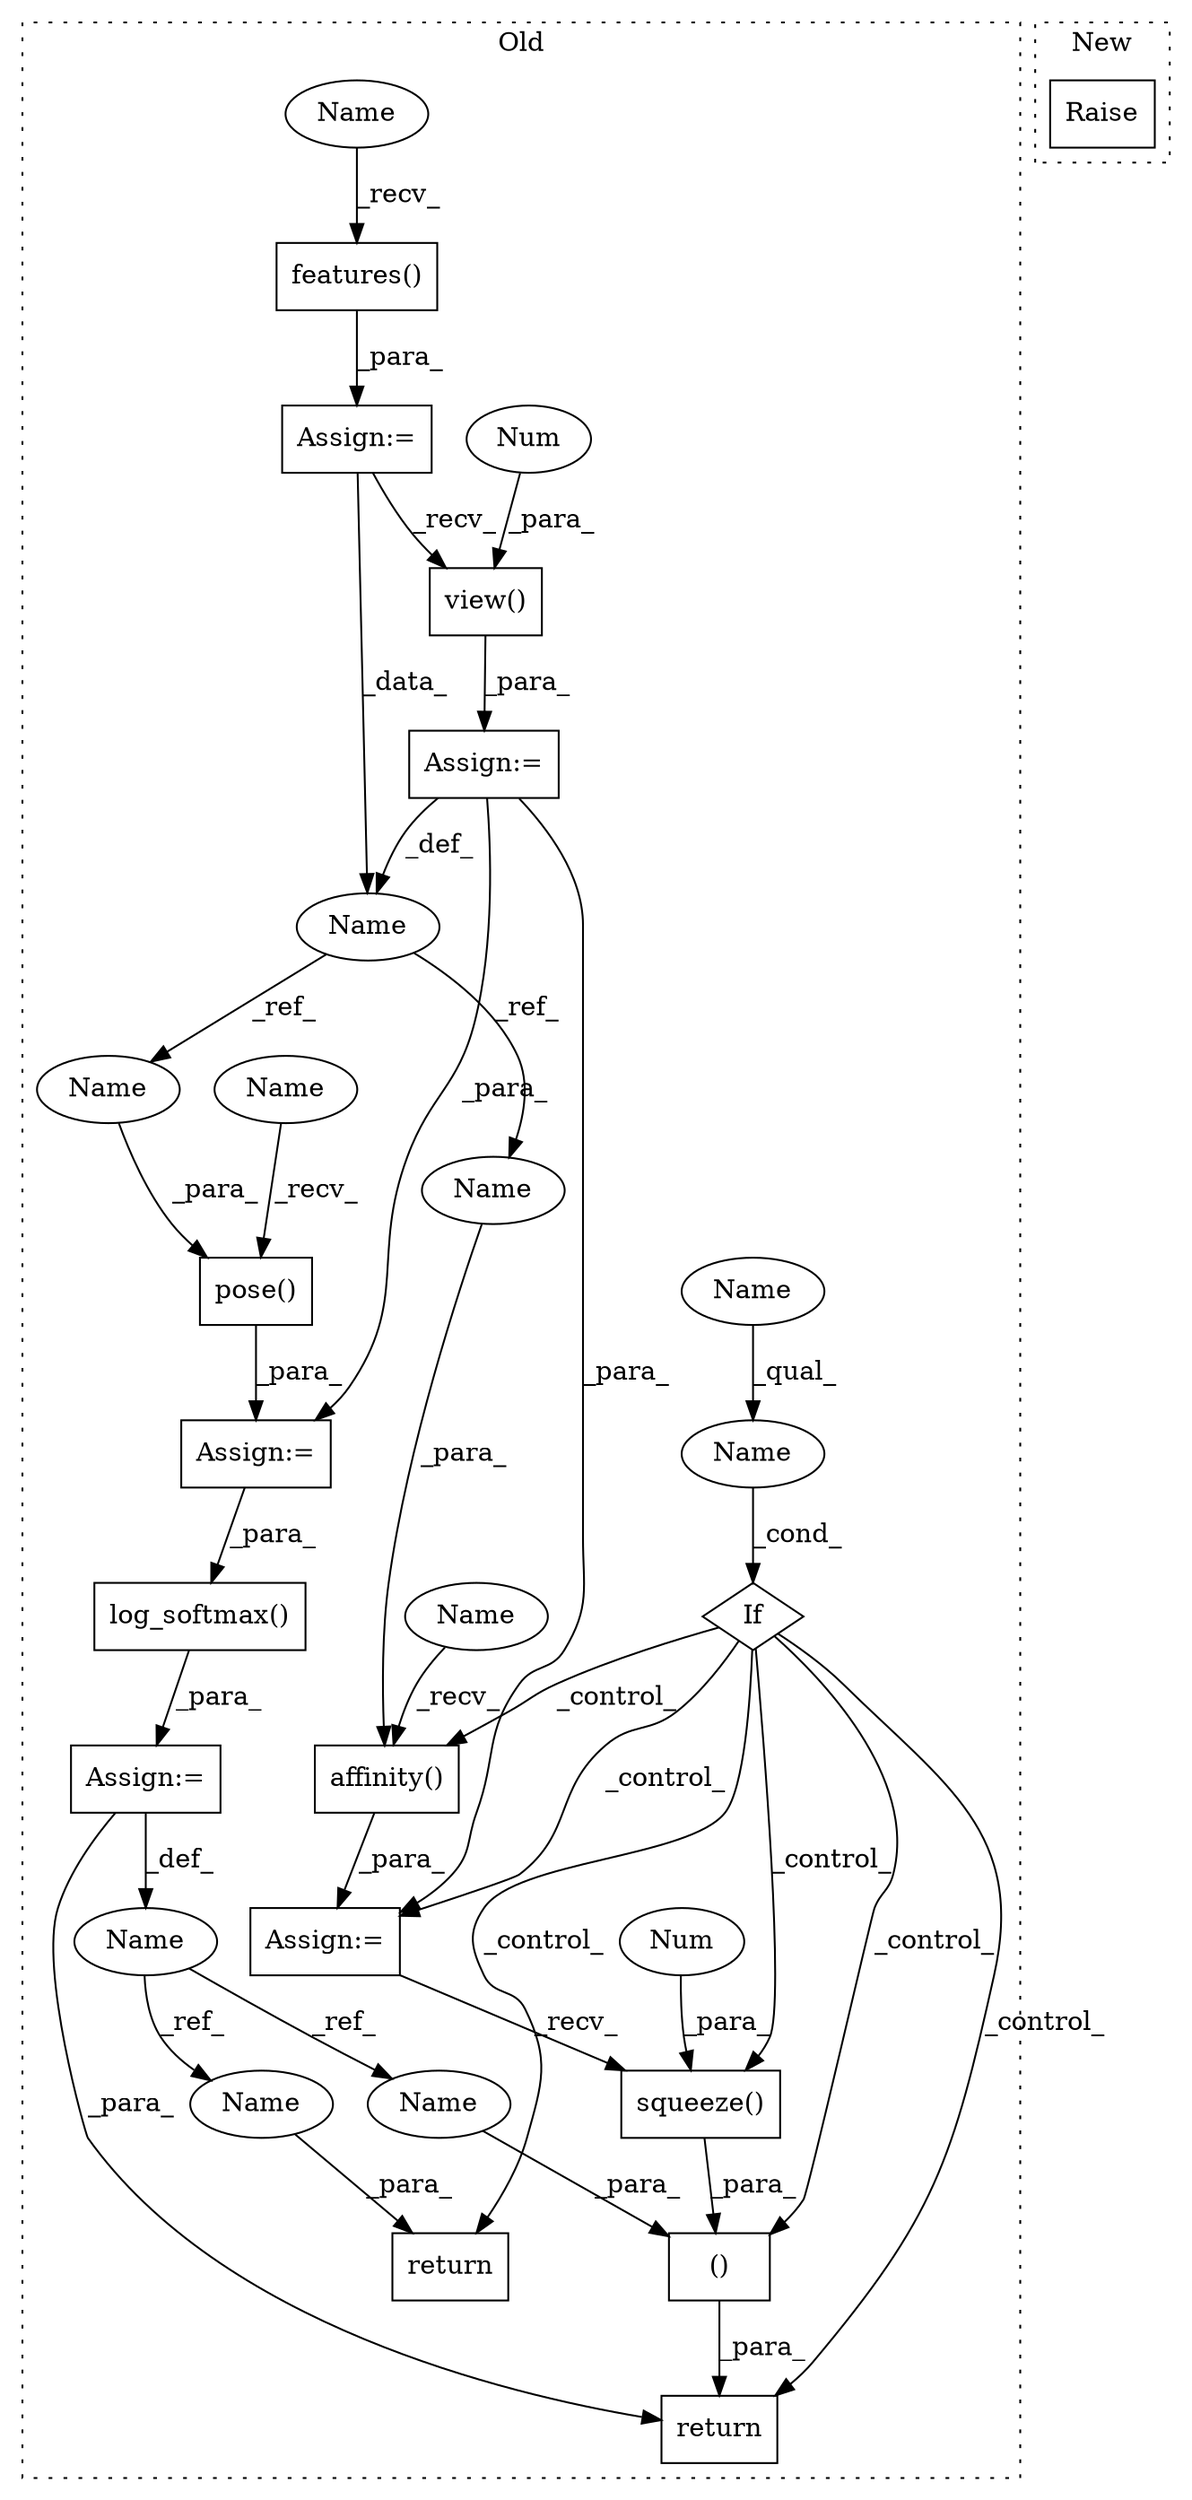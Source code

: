 digraph G {
subgraph cluster0 {
1 [label="pose()" a="75" s="9626,9637" l="10,1" shape="box"];
3 [label="()" a="54" s="9939" l="22" shape="box"];
4 [label="If" a="96" s="9698" l="3" shape="diamond"];
5 [label="features()" a="75" s="9542,9557" l="14,1" shape="box"];
6 [label="view()" a="75" s="9571,9604" l="7,1" shape="box"];
7 [label="Name" a="87" s="9701" l="21" shape="ellipse"];
8 [label="affinity()" a="75" s="9747,9762" l="14,1" shape="box"];
9 [label="Name" a="87" s="9567" l="1" shape="ellipse"];
10 [label="Name" a="87" s="9647" l="8" shape="ellipse"];
11 [label="return" a="93" s="9988" l="7" shape="box"];
12 [label="Num" a="76" s="9578" l="2" shape="ellipse"];
13 [label="Assign:=" a="68" s="9744" l="3" shape="box"];
14 [label="Assign:=" a="68" s="9568" l="3" shape="box"];
15 [label="Assign:=" a="68" s="9655" l="3" shape="box"];
16 [label="Assign:=" a="68" s="9623" l="3" shape="box"];
17 [label="Assign:=" a="68" s="9539" l="3" shape="box"];
18 [label="log_softmax()" a="75" s="9658,9680" l="14,8" shape="box"];
19 [label="return" a="93" s="9924" l="7" shape="box"];
20 [label="squeeze()" a="75" s="9941,9960" l="17,1" shape="box"];
21 [label="Num" a="76" s="9958" l="2" shape="ellipse"];
22 [label="Name" a="87" s="9636" l="1" shape="ellipse"];
23 [label="Name" a="87" s="9761" l="1" shape="ellipse"];
24 [label="Name" a="87" s="9701" l="4" shape="ellipse"];
25 [label="Name" a="87" s="9626" l="4" shape="ellipse"];
26 [label="Name" a="87" s="9542" l="4" shape="ellipse"];
27 [label="Name" a="87" s="9747" l="4" shape="ellipse"];
28 [label="Name" a="87" s="9995" l="8" shape="ellipse"];
29 [label="Name" a="87" s="9931" l="8" shape="ellipse"];
label = "Old";
style="dotted";
}
subgraph cluster1 {
2 [label="Raise" a="91" s="10302" l="6" shape="box"];
label = "New";
style="dotted";
}
1 -> 16 [label="_para_"];
3 -> 19 [label="_para_"];
4 -> 11 [label="_control_"];
4 -> 13 [label="_control_"];
4 -> 3 [label="_control_"];
4 -> 19 [label="_control_"];
4 -> 20 [label="_control_"];
4 -> 8 [label="_control_"];
5 -> 17 [label="_para_"];
6 -> 14 [label="_para_"];
7 -> 4 [label="_cond_"];
8 -> 13 [label="_para_"];
9 -> 22 [label="_ref_"];
9 -> 23 [label="_ref_"];
10 -> 29 [label="_ref_"];
10 -> 28 [label="_ref_"];
12 -> 6 [label="_para_"];
13 -> 20 [label="_recv_"];
14 -> 9 [label="_def_"];
14 -> 16 [label="_para_"];
14 -> 13 [label="_para_"];
15 -> 19 [label="_para_"];
15 -> 10 [label="_def_"];
16 -> 18 [label="_para_"];
17 -> 9 [label="_data_"];
17 -> 6 [label="_recv_"];
18 -> 15 [label="_para_"];
20 -> 3 [label="_para_"];
21 -> 20 [label="_para_"];
22 -> 1 [label="_para_"];
23 -> 8 [label="_para_"];
24 -> 7 [label="_qual_"];
25 -> 1 [label="_recv_"];
26 -> 5 [label="_recv_"];
27 -> 8 [label="_recv_"];
28 -> 11 [label="_para_"];
29 -> 3 [label="_para_"];
}